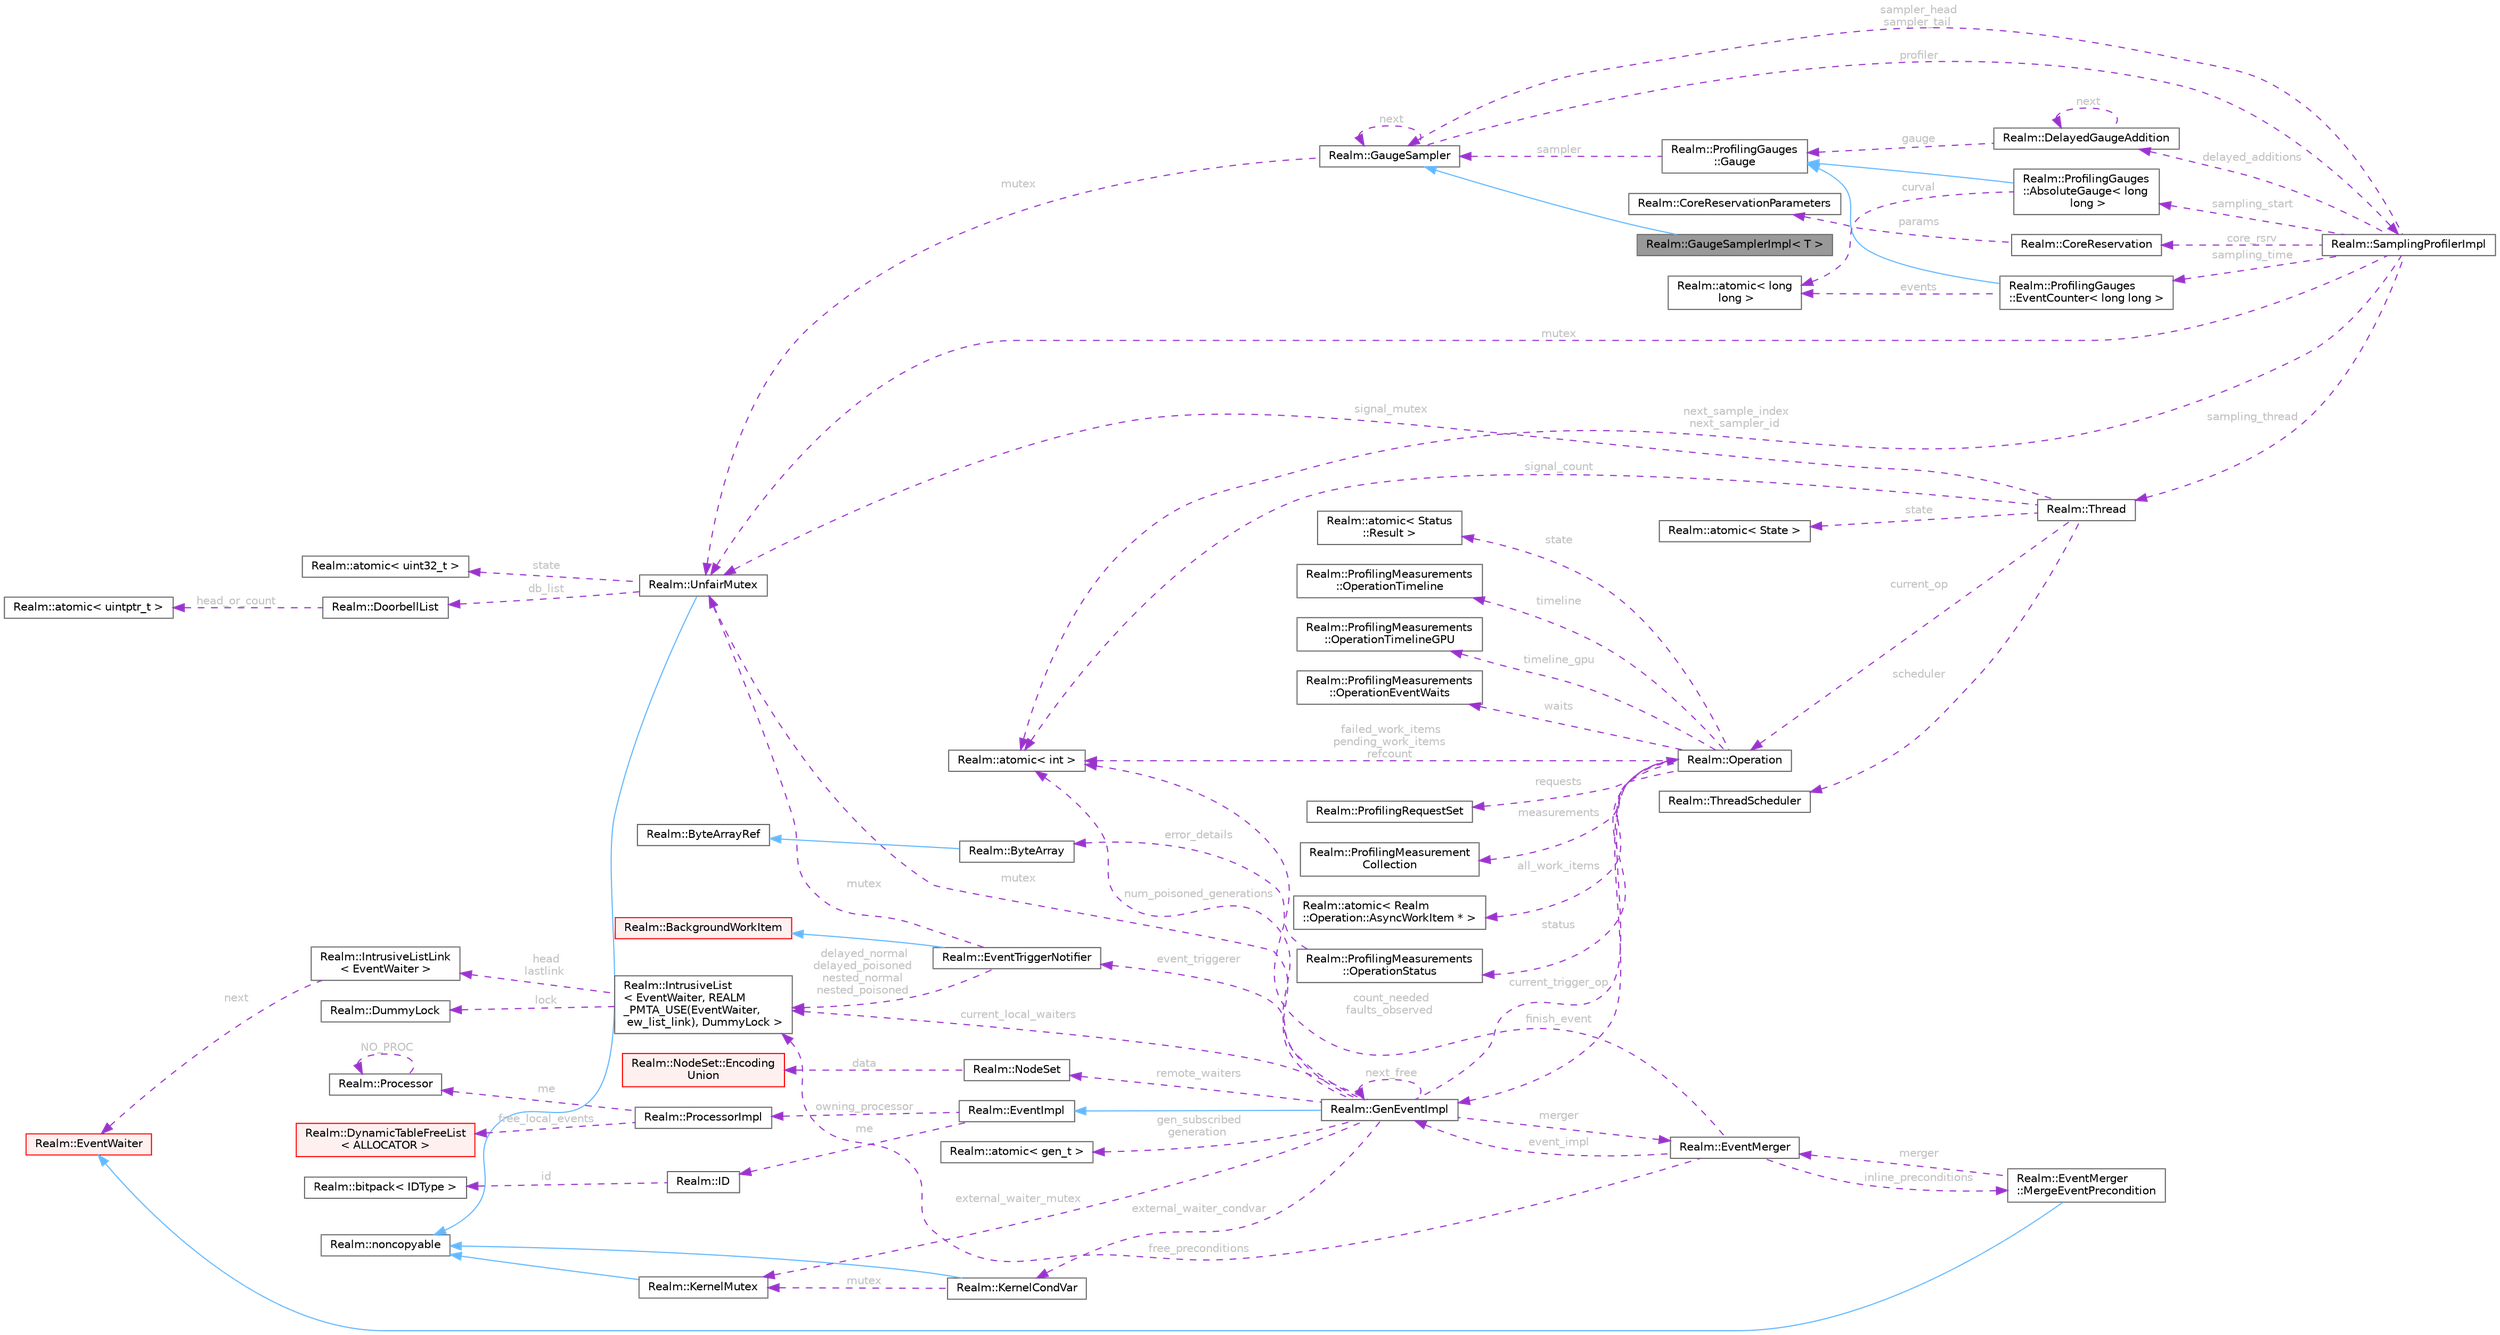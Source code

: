 digraph "Realm::GaugeSamplerImpl&lt; T &gt;"
{
 // LATEX_PDF_SIZE
  bgcolor="transparent";
  edge [fontname=Helvetica,fontsize=10,labelfontname=Helvetica,labelfontsize=10];
  node [fontname=Helvetica,fontsize=10,shape=box,height=0.2,width=0.4];
  rankdir="LR";
  Node1 [id="Node000001",label="Realm::GaugeSamplerImpl\< T \>",height=0.2,width=0.4,color="gray40", fillcolor="grey60", style="filled", fontcolor="black",tooltip=" "];
  Node2 -> Node1 [id="edge1_Node000001_Node000002",dir="back",color="steelblue1",style="solid",tooltip=" "];
  Node2 [id="Node000002",label="Realm::GaugeSampler",height=0.2,width=0.4,color="gray40", fillcolor="white", style="filled",URL="$classRealm_1_1GaugeSampler.html",tooltip=" "];
  Node3 -> Node2 [id="edge2_Node000002_Node000003",dir="back",color="darkorchid3",style="dashed",tooltip=" ",label=" profiler",fontcolor="grey" ];
  Node3 [id="Node000003",label="Realm::SamplingProfilerImpl",height=0.2,width=0.4,color="gray40", fillcolor="white", style="filled",URL="$classRealm_1_1SamplingProfilerImpl.html",tooltip=" "];
  Node4 -> Node3 [id="edge3_Node000003_Node000004",dir="back",color="darkorchid3",style="dashed",tooltip=" ",label=" mutex",fontcolor="grey" ];
  Node4 [id="Node000004",label="Realm::UnfairMutex",height=0.2,width=0.4,color="gray40", fillcolor="white", style="filled",URL="$classRealm_1_1UnfairMutex.html",tooltip=" "];
  Node5 -> Node4 [id="edge4_Node000004_Node000005",dir="back",color="steelblue1",style="solid",tooltip=" "];
  Node5 [id="Node000005",label="Realm::noncopyable",height=0.2,width=0.4,color="gray40", fillcolor="white", style="filled",URL="$classRealm_1_1noncopyable.html",tooltip=" "];
  Node6 -> Node4 [id="edge5_Node000004_Node000006",dir="back",color="darkorchid3",style="dashed",tooltip=" ",label=" state",fontcolor="grey" ];
  Node6 [id="Node000006",label="Realm::atomic\< uint32_t \>",height=0.2,width=0.4,color="gray40", fillcolor="white", style="filled",URL="$classRealm_1_1atomic.html",tooltip=" "];
  Node7 -> Node4 [id="edge6_Node000004_Node000007",dir="back",color="darkorchid3",style="dashed",tooltip=" ",label=" db_list",fontcolor="grey" ];
  Node7 [id="Node000007",label="Realm::DoorbellList",height=0.2,width=0.4,color="gray40", fillcolor="white", style="filled",URL="$classRealm_1_1DoorbellList.html",tooltip=" "];
  Node8 -> Node7 [id="edge7_Node000007_Node000008",dir="back",color="darkorchid3",style="dashed",tooltip=" ",label=" head_or_count",fontcolor="grey" ];
  Node8 [id="Node000008",label="Realm::atomic\< uintptr_t \>",height=0.2,width=0.4,color="gray40", fillcolor="white", style="filled",URL="$classRealm_1_1atomic.html",tooltip=" "];
  Node9 -> Node3 [id="edge8_Node000003_Node000009",dir="back",color="darkorchid3",style="dashed",tooltip=" ",label=" next_sample_index\nnext_sampler_id",fontcolor="grey" ];
  Node9 [id="Node000009",label="Realm::atomic\< int \>",height=0.2,width=0.4,color="gray40", fillcolor="white", style="filled",URL="$classRealm_1_1atomic.html",tooltip=" "];
  Node2 -> Node3 [id="edge9_Node000003_Node000002",dir="back",color="darkorchid3",style="dashed",tooltip=" ",label=" sampler_head\nsampler_tail",fontcolor="grey" ];
  Node10 -> Node3 [id="edge10_Node000003_Node000010",dir="back",color="darkorchid3",style="dashed",tooltip=" ",label=" delayed_additions",fontcolor="grey" ];
  Node10 [id="Node000010",label="Realm::DelayedGaugeAddition",height=0.2,width=0.4,color="gray40", fillcolor="white", style="filled",URL="$classRealm_1_1DelayedGaugeAddition.html",tooltip=" "];
  Node11 -> Node10 [id="edge11_Node000010_Node000011",dir="back",color="darkorchid3",style="dashed",tooltip=" ",label=" gauge",fontcolor="grey" ];
  Node11 [id="Node000011",label="Realm::ProfilingGauges\l::Gauge",height=0.2,width=0.4,color="gray40", fillcolor="white", style="filled",URL="$classRealm_1_1ProfilingGauges_1_1Gauge.html",tooltip=" "];
  Node2 -> Node11 [id="edge12_Node000011_Node000002",dir="back",color="darkorchid3",style="dashed",tooltip=" ",label=" sampler",fontcolor="grey" ];
  Node10 -> Node10 [id="edge13_Node000010_Node000010",dir="back",color="darkorchid3",style="dashed",tooltip=" ",label=" next",fontcolor="grey" ];
  Node12 -> Node3 [id="edge14_Node000003_Node000012",dir="back",color="darkorchid3",style="dashed",tooltip=" ",label=" core_rsrv",fontcolor="grey" ];
  Node12 [id="Node000012",label="Realm::CoreReservation",height=0.2,width=0.4,color="gray40", fillcolor="white", style="filled",URL="$classRealm_1_1CoreReservation.html",tooltip=" "];
  Node13 -> Node12 [id="edge15_Node000012_Node000013",dir="back",color="darkorchid3",style="dashed",tooltip=" ",label=" params",fontcolor="grey" ];
  Node13 [id="Node000013",label="Realm::CoreReservationParameters",height=0.2,width=0.4,color="gray40", fillcolor="white", style="filled",URL="$classRealm_1_1CoreReservationParameters.html",tooltip=" "];
  Node14 -> Node3 [id="edge16_Node000003_Node000014",dir="back",color="darkorchid3",style="dashed",tooltip=" ",label=" sampling_thread",fontcolor="grey" ];
  Node14 [id="Node000014",label="Realm::Thread",height=0.2,width=0.4,color="gray40", fillcolor="white", style="filled",URL="$classRealm_1_1Thread.html",tooltip=" "];
  Node15 -> Node14 [id="edge17_Node000014_Node000015",dir="back",color="darkorchid3",style="dashed",tooltip=" ",label=" state",fontcolor="grey" ];
  Node15 [id="Node000015",label="Realm::atomic\< State \>",height=0.2,width=0.4,color="gray40", fillcolor="white", style="filled",URL="$classRealm_1_1atomic.html",tooltip=" "];
  Node16 -> Node14 [id="edge18_Node000014_Node000016",dir="back",color="darkorchid3",style="dashed",tooltip=" ",label=" scheduler",fontcolor="grey" ];
  Node16 [id="Node000016",label="Realm::ThreadScheduler",height=0.2,width=0.4,color="gray40", fillcolor="white", style="filled",URL="$classRealm_1_1ThreadScheduler.html",tooltip=" "];
  Node17 -> Node14 [id="edge19_Node000014_Node000017",dir="back",color="darkorchid3",style="dashed",tooltip=" ",label=" current_op",fontcolor="grey" ];
  Node17 [id="Node000017",label="Realm::Operation",height=0.2,width=0.4,color="gray40", fillcolor="white", style="filled",URL="$classRealm_1_1Operation.html",tooltip=" "];
  Node18 -> Node17 [id="edge20_Node000017_Node000018",dir="back",color="darkorchid3",style="dashed",tooltip=" ",label=" finish_event",fontcolor="grey" ];
  Node18 [id="Node000018",label="Realm::GenEventImpl",height=0.2,width=0.4,color="gray40", fillcolor="white", style="filled",URL="$classRealm_1_1GenEventImpl.html",tooltip=" "];
  Node19 -> Node18 [id="edge21_Node000018_Node000019",dir="back",color="steelblue1",style="solid",tooltip=" "];
  Node19 [id="Node000019",label="Realm::EventImpl",height=0.2,width=0.4,color="gray40", fillcolor="white", style="filled",URL="$classRealm_1_1EventImpl.html",tooltip=" "];
  Node20 -> Node19 [id="edge22_Node000019_Node000020",dir="back",color="darkorchid3",style="dashed",tooltip=" ",label=" me",fontcolor="grey" ];
  Node20 [id="Node000020",label="Realm::ID",height=0.2,width=0.4,color="gray40", fillcolor="white", style="filled",URL="$classRealm_1_1ID.html",tooltip=" "];
  Node21 -> Node20 [id="edge23_Node000020_Node000021",dir="back",color="darkorchid3",style="dashed",tooltip=" ",label=" id",fontcolor="grey" ];
  Node21 [id="Node000021",label="Realm::bitpack\< IDType \>",height=0.2,width=0.4,color="gray40", fillcolor="white", style="filled",URL="$classRealm_1_1bitpack.html",tooltip=" "];
  Node22 -> Node19 [id="edge24_Node000019_Node000022",dir="back",color="darkorchid3",style="dashed",tooltip=" ",label=" owning_processor",fontcolor="grey" ];
  Node22 [id="Node000022",label="Realm::ProcessorImpl",height=0.2,width=0.4,color="gray40", fillcolor="white", style="filled",URL="$classRealm_1_1ProcessorImpl.html",tooltip=" "];
  Node23 -> Node22 [id="edge25_Node000022_Node000023",dir="back",color="darkorchid3",style="dashed",tooltip=" ",label=" free_local_events",fontcolor="grey" ];
  Node23 [id="Node000023",label="Realm::DynamicTableFreeList\l\< ALLOCATOR \>",height=0.2,width=0.4,color="red", fillcolor="#FFF0F0", style="filled",URL="$classRealm_1_1DynamicTableFreeList.html",tooltip=" "];
  Node25 -> Node22 [id="edge26_Node000022_Node000025",dir="back",color="darkorchid3",style="dashed",tooltip=" ",label=" me",fontcolor="grey" ];
  Node25 [id="Node000025",label="Realm::Processor",height=0.2,width=0.4,color="gray40", fillcolor="white", style="filled",URL="$classRealm_1_1Processor.html",tooltip=" "];
  Node25 -> Node25 [id="edge27_Node000025_Node000025",dir="back",color="darkorchid3",style="dashed",tooltip=" ",label=" NO_PROC",fontcolor="grey" ];
  Node26 -> Node18 [id="edge28_Node000018_Node000026",dir="back",color="darkorchid3",style="dashed",tooltip=" ",label=" gen_subscribed\ngeneration",fontcolor="grey" ];
  Node26 [id="Node000026",label="Realm::atomic\< gen_t \>",height=0.2,width=0.4,color="gray40", fillcolor="white", style="filled",URL="$classRealm_1_1atomic.html",tooltip=" "];
  Node9 -> Node18 [id="edge29_Node000018_Node000009",dir="back",color="darkorchid3",style="dashed",tooltip=" ",label=" num_poisoned_generations",fontcolor="grey" ];
  Node18 -> Node18 [id="edge30_Node000018_Node000018",dir="back",color="darkorchid3",style="dashed",tooltip=" ",label=" next_free",fontcolor="grey" ];
  Node27 -> Node18 [id="edge31_Node000018_Node000027",dir="back",color="darkorchid3",style="dashed",tooltip=" ",label=" merger",fontcolor="grey" ];
  Node27 [id="Node000027",label="Realm::EventMerger",height=0.2,width=0.4,color="gray40", fillcolor="white", style="filled",URL="$classRealm_1_1EventMerger.html",tooltip=" "];
  Node18 -> Node27 [id="edge32_Node000027_Node000018",dir="back",color="darkorchid3",style="dashed",tooltip=" ",label=" event_impl",fontcolor="grey" ];
  Node9 -> Node27 [id="edge33_Node000027_Node000009",dir="back",color="darkorchid3",style="dashed",tooltip=" ",label=" count_needed\nfaults_observed",fontcolor="grey" ];
  Node28 -> Node27 [id="edge34_Node000027_Node000028",dir="back",color="darkorchid3",style="dashed",tooltip=" ",label=" inline_preconditions",fontcolor="grey" ];
  Node28 [id="Node000028",label="Realm::EventMerger\l::MergeEventPrecondition",height=0.2,width=0.4,color="gray40", fillcolor="white", style="filled",URL="$classRealm_1_1EventMerger_1_1MergeEventPrecondition.html",tooltip=" "];
  Node29 -> Node28 [id="edge35_Node000028_Node000029",dir="back",color="steelblue1",style="solid",tooltip=" "];
  Node29 [id="Node000029",label="Realm::EventWaiter",height=0.2,width=0.4,color="red", fillcolor="#FFF0F0", style="filled",URL="$classRealm_1_1EventWaiter.html",tooltip=" "];
  Node27 -> Node28 [id="edge36_Node000028_Node000027",dir="back",color="darkorchid3",style="dashed",tooltip=" ",label=" merger",fontcolor="grey" ];
  Node31 -> Node27 [id="edge37_Node000027_Node000031",dir="back",color="darkorchid3",style="dashed",tooltip=" ",label=" free_preconditions",fontcolor="grey" ];
  Node31 [id="Node000031",label="Realm::IntrusiveList\l\< EventWaiter, REALM\l_PMTA_USE(EventWaiter,\l ew_list_link), DummyLock \>",height=0.2,width=0.4,color="gray40", fillcolor="white", style="filled",URL="$classRealm_1_1IntrusiveList.html",tooltip=" "];
  Node32 -> Node31 [id="edge38_Node000031_Node000032",dir="back",color="darkorchid3",style="dashed",tooltip=" ",label=" lock",fontcolor="grey" ];
  Node32 [id="Node000032",label="Realm::DummyLock",height=0.2,width=0.4,color="gray40", fillcolor="white", style="filled",URL="$classRealm_1_1DummyLock.html",tooltip=" "];
  Node33 -> Node31 [id="edge39_Node000031_Node000033",dir="back",color="darkorchid3",style="dashed",tooltip=" ",label=" head\nlastlink",fontcolor="grey" ];
  Node33 [id="Node000033",label="Realm::IntrusiveListLink\l\< EventWaiter \>",height=0.2,width=0.4,color="gray40", fillcolor="white", style="filled",URL="$structRealm_1_1IntrusiveListLink.html",tooltip=" "];
  Node29 -> Node33 [id="edge40_Node000033_Node000029",dir="back",color="darkorchid3",style="dashed",tooltip=" ",label=" next",fontcolor="grey" ];
  Node34 -> Node18 [id="edge41_Node000018_Node000034",dir="back",color="darkorchid3",style="dashed",tooltip=" ",label=" event_triggerer",fontcolor="grey" ];
  Node34 [id="Node000034",label="Realm::EventTriggerNotifier",height=0.2,width=0.4,color="gray40", fillcolor="white", style="filled",URL="$classRealm_1_1EventTriggerNotifier.html",tooltip=" "];
  Node35 -> Node34 [id="edge42_Node000034_Node000035",dir="back",color="steelblue1",style="solid",tooltip=" "];
  Node35 [id="Node000035",label="Realm::BackgroundWorkItem",height=0.2,width=0.4,color="red", fillcolor="#FFF0F0", style="filled",URL="$classRealm_1_1BackgroundWorkItem.html",tooltip=" "];
  Node4 -> Node34 [id="edge43_Node000034_Node000004",dir="back",color="darkorchid3",style="dashed",tooltip=" ",label=" mutex",fontcolor="grey" ];
  Node31 -> Node34 [id="edge44_Node000034_Node000031",dir="back",color="darkorchid3",style="dashed",tooltip=" ",label=" delayed_normal\ndelayed_poisoned\nnested_normal\nnested_poisoned",fontcolor="grey" ];
  Node4 -> Node18 [id="edge45_Node000018_Node000004",dir="back",color="darkorchid3",style="dashed",tooltip=" ",label=" mutex",fontcolor="grey" ];
  Node17 -> Node18 [id="edge46_Node000018_Node000017",dir="back",color="darkorchid3",style="dashed",tooltip=" ",label=" current_trigger_op",fontcolor="grey" ];
  Node31 -> Node18 [id="edge47_Node000018_Node000031",dir="back",color="darkorchid3",style="dashed",tooltip=" ",label=" current_local_waiters",fontcolor="grey" ];
  Node42 -> Node18 [id="edge48_Node000018_Node000042",dir="back",color="darkorchid3",style="dashed",tooltip=" ",label=" external_waiter_mutex",fontcolor="grey" ];
  Node42 [id="Node000042",label="Realm::KernelMutex",height=0.2,width=0.4,color="gray40", fillcolor="white", style="filled",URL="$classRealm_1_1KernelMutex.html",tooltip=" "];
  Node5 -> Node42 [id="edge49_Node000042_Node000005",dir="back",color="steelblue1",style="solid",tooltip=" "];
  Node43 -> Node18 [id="edge50_Node000018_Node000043",dir="back",color="darkorchid3",style="dashed",tooltip=" ",label=" external_waiter_condvar",fontcolor="grey" ];
  Node43 [id="Node000043",label="Realm::KernelCondVar",height=0.2,width=0.4,color="gray40", fillcolor="white", style="filled",URL="$classRealm_1_1KernelCondVar.html",tooltip=" "];
  Node5 -> Node43 [id="edge51_Node000043_Node000005",dir="back",color="steelblue1",style="solid",tooltip=" "];
  Node42 -> Node43 [id="edge52_Node000043_Node000042",dir="back",color="darkorchid3",style="dashed",tooltip=" ",label=" mutex",fontcolor="grey" ];
  Node44 -> Node18 [id="edge53_Node000018_Node000044",dir="back",color="darkorchid3",style="dashed",tooltip=" ",label=" remote_waiters",fontcolor="grey" ];
  Node44 [id="Node000044",label="Realm::NodeSet",height=0.2,width=0.4,color="gray40", fillcolor="white", style="filled",URL="$classRealm_1_1NodeSet.html",tooltip=" "];
  Node45 -> Node44 [id="edge54_Node000044_Node000045",dir="back",color="darkorchid3",style="dashed",tooltip=" ",label=" data",fontcolor="grey" ];
  Node45 [id="Node000045",label="Realm::NodeSet::Encoding\lUnion",height=0.2,width=0.4,color="red", fillcolor="#FFF0F0", style="filled",URL="$unionRealm_1_1NodeSet_1_1EncodingUnion.html",tooltip=" "];
  Node9 -> Node17 [id="edge55_Node000017_Node000009",dir="back",color="darkorchid3",style="dashed",tooltip=" ",label=" failed_work_items\npending_work_items\nrefcount",fontcolor="grey" ];
  Node47 -> Node17 [id="edge56_Node000017_Node000047",dir="back",color="darkorchid3",style="dashed",tooltip=" ",label=" state",fontcolor="grey" ];
  Node47 [id="Node000047",label="Realm::atomic\< Status\l::Result \>",height=0.2,width=0.4,color="gray40", fillcolor="white", style="filled",URL="$classRealm_1_1atomic.html",tooltip=" "];
  Node48 -> Node17 [id="edge57_Node000017_Node000048",dir="back",color="darkorchid3",style="dashed",tooltip=" ",label=" status",fontcolor="grey" ];
  Node48 [id="Node000048",label="Realm::ProfilingMeasurements\l::OperationStatus",height=0.2,width=0.4,color="gray40", fillcolor="white", style="filled",URL="$structRealm_1_1ProfilingMeasurements_1_1OperationStatus.html",tooltip=" "];
  Node49 -> Node48 [id="edge58_Node000048_Node000049",dir="back",color="darkorchid3",style="dashed",tooltip=" ",label=" error_details",fontcolor="grey" ];
  Node49 [id="Node000049",label="Realm::ByteArray",height=0.2,width=0.4,color="gray40", fillcolor="white", style="filled",URL="$classRealm_1_1ByteArray.html",tooltip=" "];
  Node50 -> Node49 [id="edge59_Node000049_Node000050",dir="back",color="steelblue1",style="solid",tooltip=" "];
  Node50 [id="Node000050",label="Realm::ByteArrayRef",height=0.2,width=0.4,color="gray40", fillcolor="white", style="filled",URL="$classRealm_1_1ByteArrayRef.html",tooltip=" "];
  Node51 -> Node17 [id="edge60_Node000017_Node000051",dir="back",color="darkorchid3",style="dashed",tooltip=" ",label=" timeline",fontcolor="grey" ];
  Node51 [id="Node000051",label="Realm::ProfilingMeasurements\l::OperationTimeline",height=0.2,width=0.4,color="gray40", fillcolor="white", style="filled",URL="$structRealm_1_1ProfilingMeasurements_1_1OperationTimeline.html",tooltip=" "];
  Node52 -> Node17 [id="edge61_Node000017_Node000052",dir="back",color="darkorchid3",style="dashed",tooltip=" ",label=" timeline_gpu",fontcolor="grey" ];
  Node52 [id="Node000052",label="Realm::ProfilingMeasurements\l::OperationTimelineGPU",height=0.2,width=0.4,color="gray40", fillcolor="white", style="filled",URL="$structRealm_1_1ProfilingMeasurements_1_1OperationTimelineGPU.html",tooltip=" "];
  Node53 -> Node17 [id="edge62_Node000017_Node000053",dir="back",color="darkorchid3",style="dashed",tooltip=" ",label=" waits",fontcolor="grey" ];
  Node53 [id="Node000053",label="Realm::ProfilingMeasurements\l::OperationEventWaits",height=0.2,width=0.4,color="gray40", fillcolor="white", style="filled",URL="$structRealm_1_1ProfilingMeasurements_1_1OperationEventWaits.html",tooltip=" "];
  Node54 -> Node17 [id="edge63_Node000017_Node000054",dir="back",color="darkorchid3",style="dashed",tooltip=" ",label=" requests",fontcolor="grey" ];
  Node54 [id="Node000054",label="Realm::ProfilingRequestSet",height=0.2,width=0.4,color="gray40", fillcolor="white", style="filled",URL="$classRealm_1_1ProfilingRequestSet.html",tooltip=" "];
  Node55 -> Node17 [id="edge64_Node000017_Node000055",dir="back",color="darkorchid3",style="dashed",tooltip=" ",label=" measurements",fontcolor="grey" ];
  Node55 [id="Node000055",label="Realm::ProfilingMeasurement\lCollection",height=0.2,width=0.4,color="gray40", fillcolor="white", style="filled",URL="$classRealm_1_1ProfilingMeasurementCollection.html",tooltip=" "];
  Node56 -> Node17 [id="edge65_Node000017_Node000056",dir="back",color="darkorchid3",style="dashed",tooltip=" ",label=" all_work_items",fontcolor="grey" ];
  Node56 [id="Node000056",label="Realm::atomic\< Realm\l::Operation::AsyncWorkItem * \>",height=0.2,width=0.4,color="gray40", fillcolor="white", style="filled",URL="$classRealm_1_1atomic.html",tooltip=" "];
  Node9 -> Node14 [id="edge66_Node000014_Node000009",dir="back",color="darkorchid3",style="dashed",tooltip=" ",label=" signal_count",fontcolor="grey" ];
  Node4 -> Node14 [id="edge67_Node000014_Node000004",dir="back",color="darkorchid3",style="dashed",tooltip=" ",label=" signal_mutex",fontcolor="grey" ];
  Node57 -> Node3 [id="edge68_Node000003_Node000057",dir="back",color="darkorchid3",style="dashed",tooltip=" ",label=" sampling_start",fontcolor="grey" ];
  Node57 [id="Node000057",label="Realm::ProfilingGauges\l::AbsoluteGauge\< long\l long \>",height=0.2,width=0.4,color="gray40", fillcolor="white", style="filled",URL="$classRealm_1_1ProfilingGauges_1_1AbsoluteGauge.html",tooltip=" "];
  Node11 -> Node57 [id="edge69_Node000057_Node000011",dir="back",color="steelblue1",style="solid",tooltip=" "];
  Node58 -> Node57 [id="edge70_Node000057_Node000058",dir="back",color="darkorchid3",style="dashed",tooltip=" ",label=" curval",fontcolor="grey" ];
  Node58 [id="Node000058",label="Realm::atomic\< long\l long \>",height=0.2,width=0.4,color="gray40", fillcolor="white", style="filled",URL="$classRealm_1_1atomic.html",tooltip=" "];
  Node59 -> Node3 [id="edge71_Node000003_Node000059",dir="back",color="darkorchid3",style="dashed",tooltip=" ",label=" sampling_time",fontcolor="grey" ];
  Node59 [id="Node000059",label="Realm::ProfilingGauges\l::EventCounter\< long long \>",height=0.2,width=0.4,color="gray40", fillcolor="white", style="filled",URL="$classRealm_1_1ProfilingGauges_1_1EventCounter.html",tooltip=" "];
  Node11 -> Node59 [id="edge72_Node000059_Node000011",dir="back",color="steelblue1",style="solid",tooltip=" "];
  Node58 -> Node59 [id="edge73_Node000059_Node000058",dir="back",color="darkorchid3",style="dashed",tooltip=" ",label=" events",fontcolor="grey" ];
  Node4 -> Node2 [id="edge74_Node000002_Node000004",dir="back",color="darkorchid3",style="dashed",tooltip=" ",label=" mutex",fontcolor="grey" ];
  Node2 -> Node2 [id="edge75_Node000002_Node000002",dir="back",color="darkorchid3",style="dashed",tooltip=" ",label=" next",fontcolor="grey" ];
}

